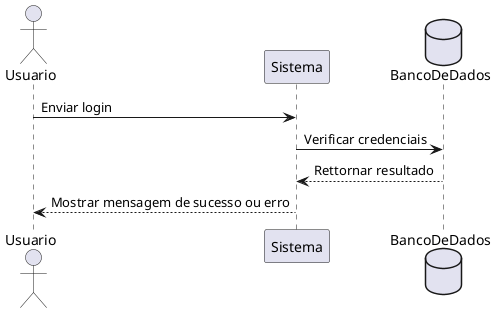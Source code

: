 @startuml
actor Usuario
participant Sistema
database BancoDeDados

Usuario -> Sistema : Enviar login
Sistema -> BancoDeDados : Verificar credenciais
BancoDeDados --> Sistema : Rettornar resultado
Sistema --> Usuario : Mostrar mensagem de sucesso ou erro
@enduml
